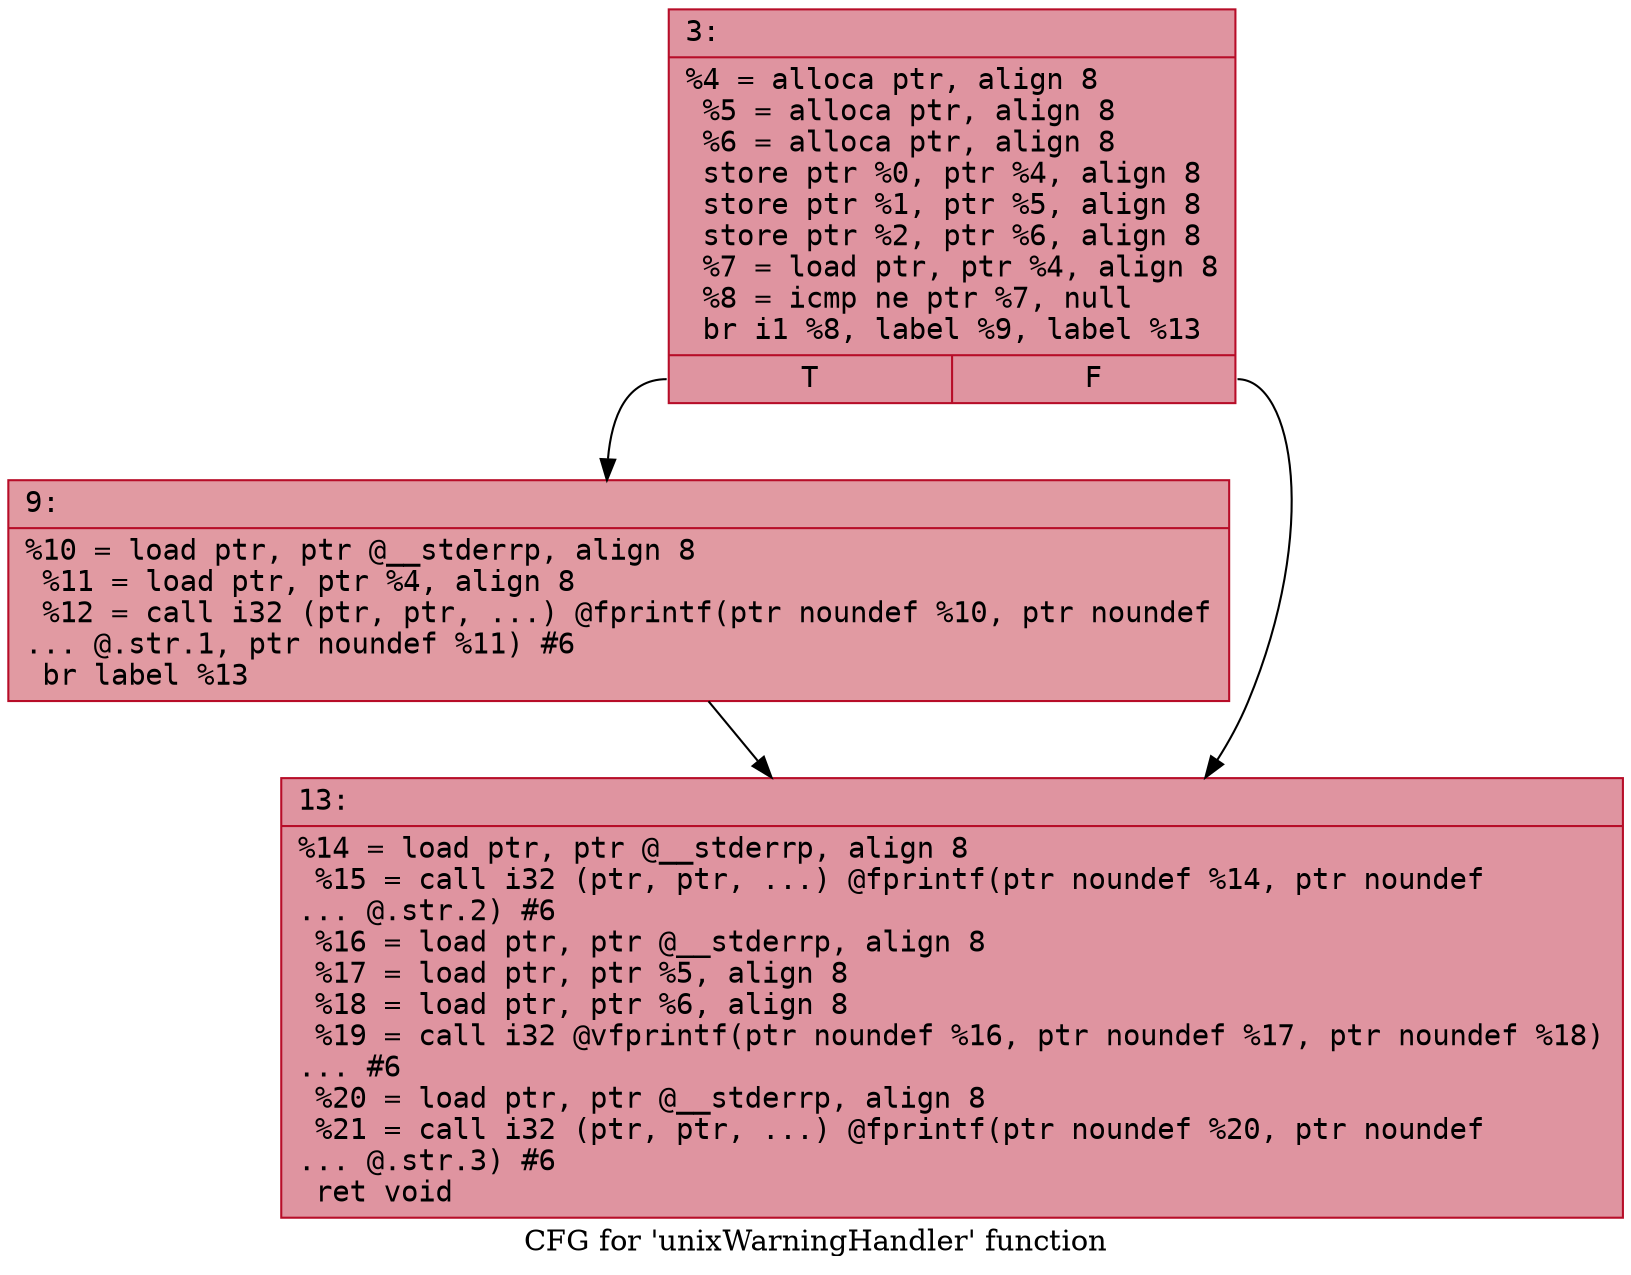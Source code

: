 digraph "CFG for 'unixWarningHandler' function" {
	label="CFG for 'unixWarningHandler' function";

	Node0x600001136a80 [shape=record,color="#b70d28ff", style=filled, fillcolor="#b70d2870" fontname="Courier",label="{3:\l|  %4 = alloca ptr, align 8\l  %5 = alloca ptr, align 8\l  %6 = alloca ptr, align 8\l  store ptr %0, ptr %4, align 8\l  store ptr %1, ptr %5, align 8\l  store ptr %2, ptr %6, align 8\l  %7 = load ptr, ptr %4, align 8\l  %8 = icmp ne ptr %7, null\l  br i1 %8, label %9, label %13\l|{<s0>T|<s1>F}}"];
	Node0x600001136a80:s0 -> Node0x600001136ad0[tooltip="3 -> 9\nProbability 62.50%" ];
	Node0x600001136a80:s1 -> Node0x600001136b20[tooltip="3 -> 13\nProbability 37.50%" ];
	Node0x600001136ad0 [shape=record,color="#b70d28ff", style=filled, fillcolor="#bb1b2c70" fontname="Courier",label="{9:\l|  %10 = load ptr, ptr @__stderrp, align 8\l  %11 = load ptr, ptr %4, align 8\l  %12 = call i32 (ptr, ptr, ...) @fprintf(ptr noundef %10, ptr noundef\l... @.str.1, ptr noundef %11) #6\l  br label %13\l}"];
	Node0x600001136ad0 -> Node0x600001136b20[tooltip="9 -> 13\nProbability 100.00%" ];
	Node0x600001136b20 [shape=record,color="#b70d28ff", style=filled, fillcolor="#b70d2870" fontname="Courier",label="{13:\l|  %14 = load ptr, ptr @__stderrp, align 8\l  %15 = call i32 (ptr, ptr, ...) @fprintf(ptr noundef %14, ptr noundef\l... @.str.2) #6\l  %16 = load ptr, ptr @__stderrp, align 8\l  %17 = load ptr, ptr %5, align 8\l  %18 = load ptr, ptr %6, align 8\l  %19 = call i32 @vfprintf(ptr noundef %16, ptr noundef %17, ptr noundef %18)\l... #6\l  %20 = load ptr, ptr @__stderrp, align 8\l  %21 = call i32 (ptr, ptr, ...) @fprintf(ptr noundef %20, ptr noundef\l... @.str.3) #6\l  ret void\l}"];
}
